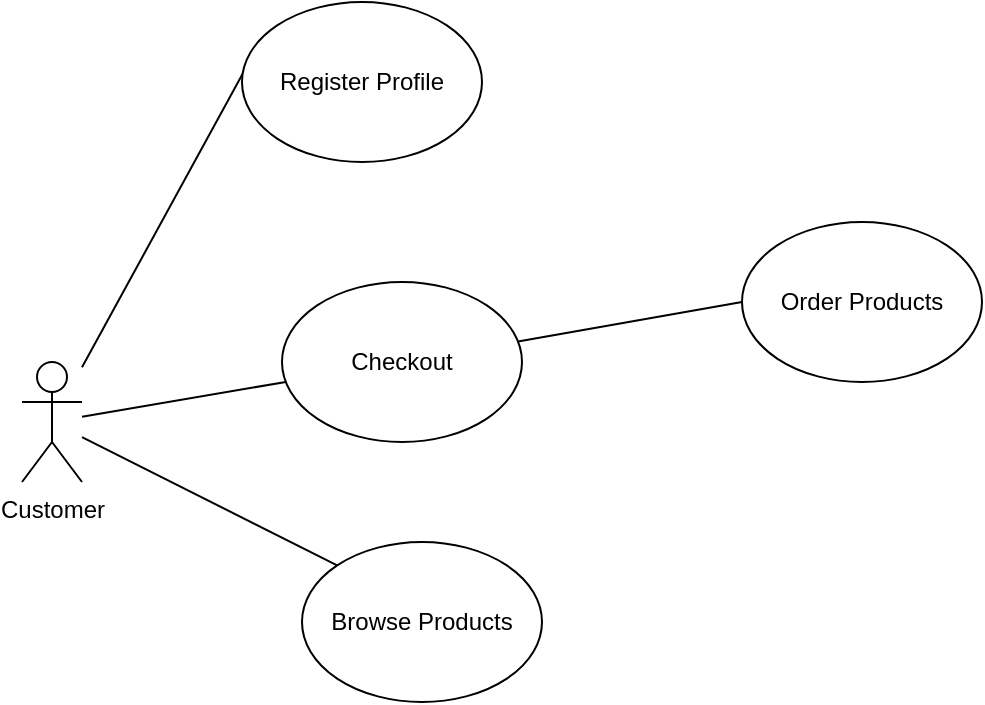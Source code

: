 <mxfile version="16.5.6" type="github">
  <diagram id="Ead9KslgA46zhQXUnRsg" name="Page-1">
    <mxGraphModel dx="1038" dy="579" grid="1" gridSize="10" guides="1" tooltips="1" connect="1" arrows="1" fold="1" page="1" pageScale="1" pageWidth="850" pageHeight="1100" math="0" shadow="0">
      <root>
        <mxCell id="0" />
        <mxCell id="1" parent="0" />
        <mxCell id="zDv5eCTTigj2Sn4_daJK-1" style="rounded=0;orthogonalLoop=1;jettySize=auto;html=1;entryX=0.025;entryY=0.388;entryDx=0;entryDy=0;entryPerimeter=0;endArrow=none;endFill=0;" parent="1" source="4nzZ7MgfAC9vMGFujp7X-1" target="4nzZ7MgfAC9vMGFujp7X-2" edge="1">
          <mxGeometry relative="1" as="geometry" />
        </mxCell>
        <mxCell id="zDv5eCTTigj2Sn4_daJK-3" style="edgeStyle=none;rounded=0;orthogonalLoop=1;jettySize=auto;html=1;entryX=0;entryY=0;entryDx=0;entryDy=0;endArrow=none;endFill=0;" parent="1" source="4nzZ7MgfAC9vMGFujp7X-1" target="4nzZ7MgfAC9vMGFujp7X-4" edge="1">
          <mxGeometry relative="1" as="geometry" />
        </mxCell>
        <mxCell id="zDv5eCTTigj2Sn4_daJK-5" style="edgeStyle=none;rounded=0;orthogonalLoop=1;jettySize=auto;html=1;endArrow=none;endFill=0;" parent="1" source="4nzZ7MgfAC9vMGFujp7X-1" target="zDv5eCTTigj2Sn4_daJK-4" edge="1">
          <mxGeometry relative="1" as="geometry" />
        </mxCell>
        <mxCell id="4nzZ7MgfAC9vMGFujp7X-1" value="Customer" style="shape=umlActor;verticalLabelPosition=bottom;verticalAlign=top;html=1;outlineConnect=0;" parent="1" vertex="1">
          <mxGeometry x="190" y="420" width="30" height="60" as="geometry" />
        </mxCell>
        <mxCell id="4nzZ7MgfAC9vMGFujp7X-2" value="Register Profile" style="ellipse;whiteSpace=wrap;html=1;" parent="1" vertex="1">
          <mxGeometry x="300" y="240" width="120" height="80" as="geometry" />
        </mxCell>
        <mxCell id="4nzZ7MgfAC9vMGFujp7X-3" value="Order Products" style="ellipse;whiteSpace=wrap;html=1;" parent="1" vertex="1">
          <mxGeometry x="550" y="350" width="120" height="80" as="geometry" />
        </mxCell>
        <mxCell id="4nzZ7MgfAC9vMGFujp7X-4" value="Browse Products" style="ellipse;whiteSpace=wrap;html=1;" parent="1" vertex="1">
          <mxGeometry x="330" y="510" width="120" height="80" as="geometry" />
        </mxCell>
        <mxCell id="fqcWnc-TP1GSuv1bQBOr-1" style="rounded=0;orthogonalLoop=1;jettySize=auto;html=1;entryX=0;entryY=0.5;entryDx=0;entryDy=0;endArrow=none;endFill=0;" edge="1" parent="1" source="zDv5eCTTigj2Sn4_daJK-4" target="4nzZ7MgfAC9vMGFujp7X-3">
          <mxGeometry relative="1" as="geometry" />
        </mxCell>
        <mxCell id="zDv5eCTTigj2Sn4_daJK-4" value="Checkout" style="ellipse;whiteSpace=wrap;html=1;" parent="1" vertex="1">
          <mxGeometry x="320" y="380" width="120" height="80" as="geometry" />
        </mxCell>
      </root>
    </mxGraphModel>
  </diagram>
</mxfile>
